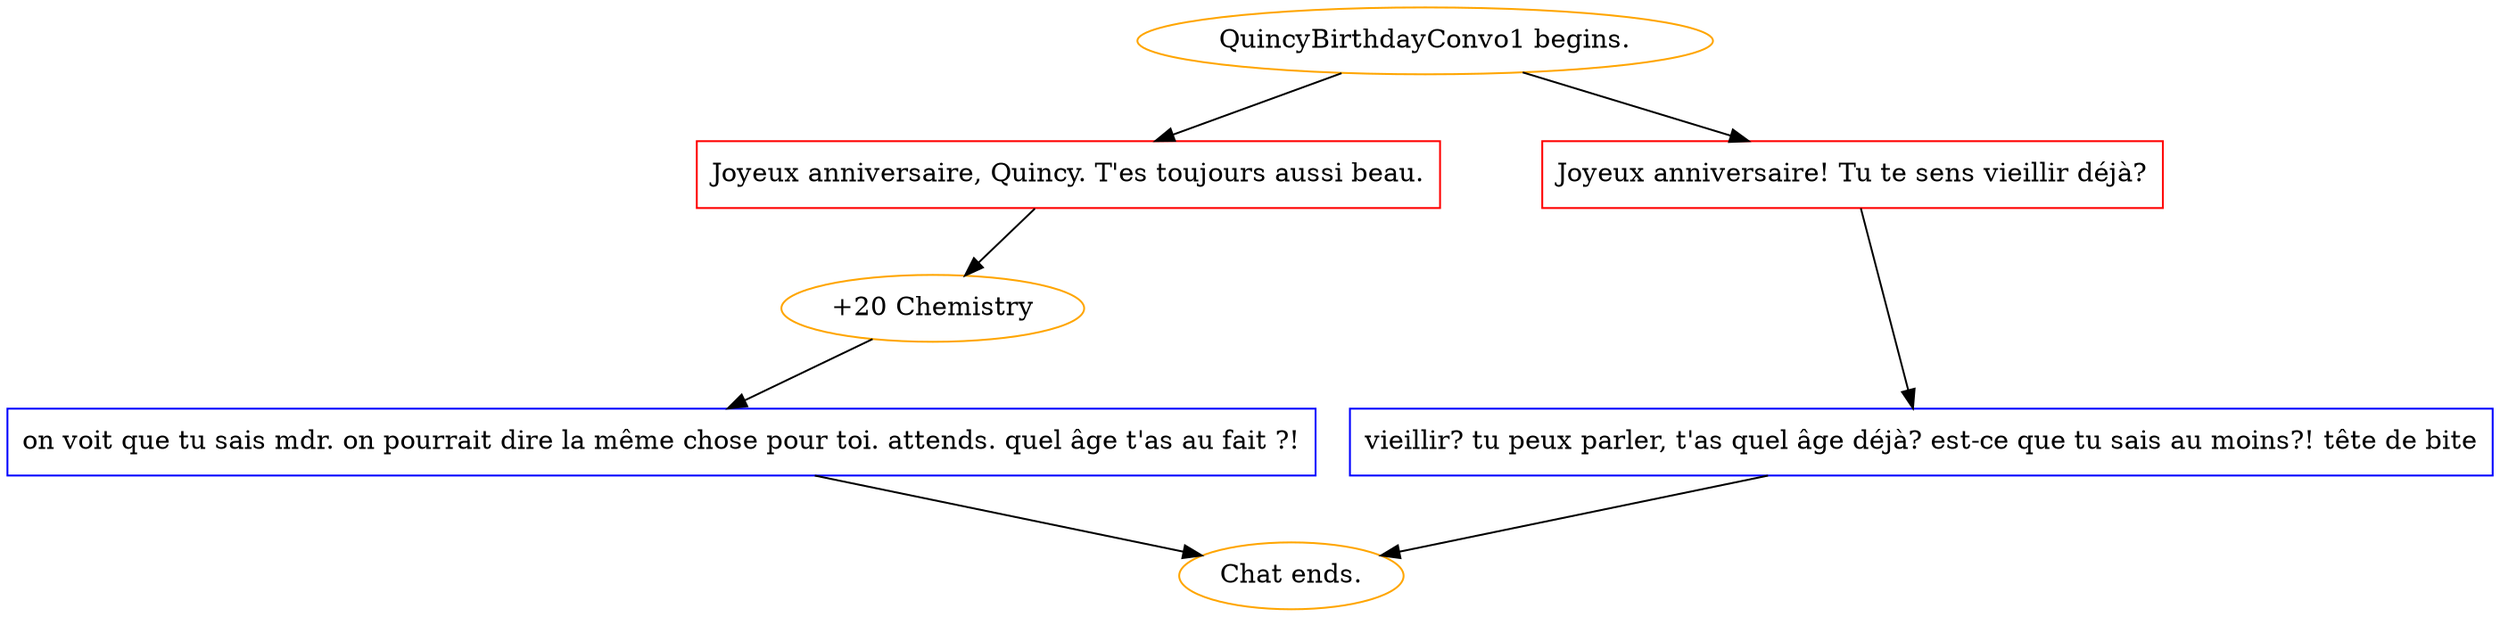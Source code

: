 digraph {
	"QuincyBirthdayConvo1 begins." [color=orange];
		"QuincyBirthdayConvo1 begins." -> j2923987798;
		"QuincyBirthdayConvo1 begins." -> j2894517868;
	j2923987798 [label="Joyeux anniversaire, Quincy. T'es toujours aussi beau.",shape=box,color=red];
		j2923987798 -> j1854834968;
	j2894517868 [label="Joyeux anniversaire! Tu te sens vieillir déjà?",shape=box,color=red];
		j2894517868 -> j3723284394;
	j1854834968 [label="+20 Chemistry",color=orange];
		j1854834968 -> j989292600;
	j3723284394 [label="vieillir? tu peux parler, t'as quel âge déjà? est-ce que tu sais au moins?! tête de bite",shape=box,color=blue];
		j3723284394 -> "Chat ends.";
	j989292600 [label="on voit que tu sais mdr. on pourrait dire la même chose pour toi. attends. quel âge t'as au fait ?!",shape=box,color=blue];
		j989292600 -> "Chat ends.";
	"Chat ends." [color=orange];
}